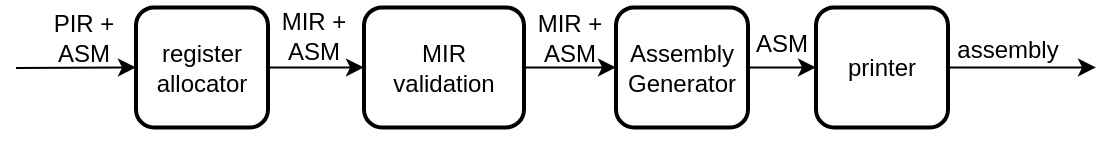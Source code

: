 <mxfile version="24.7.16">
  <diagram name="Page-1" id="4yuPq1jVvIQUZFLH6eEp">
    <mxGraphModel grid="1" page="1" gridSize="10" guides="1" tooltips="1" connect="1" arrows="1" fold="1" pageScale="1" pageWidth="827" pageHeight="1169" math="0" shadow="0">
      <root>
        <mxCell id="0" />
        <mxCell id="1" parent="0" />
        <mxCell id="wWpI_Fv0f4s5wUshHLj5-1" style="edgeStyle=orthogonalEdgeStyle;rounded=0;orthogonalLoop=1;jettySize=auto;html=1;exitX=1;exitY=0.5;exitDx=0;exitDy=0;entryX=0;entryY=0.5;entryDx=0;entryDy=0;" edge="1" parent="1" source="wWpI_Fv0f4s5wUshHLj5-2" target="wWpI_Fv0f4s5wUshHLj5-6">
          <mxGeometry relative="1" as="geometry">
            <mxPoint x="441" y="249" as="targetPoint" />
          </mxGeometry>
        </mxCell>
        <mxCell id="wWpI_Fv0f4s5wUshHLj5-2" value="register&lt;div&gt;allocator&lt;/div&gt;" style="rounded=1;whiteSpace=wrap;html=1;strokeWidth=2;fillColor=none;" vertex="1" parent="1">
          <mxGeometry x="220" y="218.71" width="66" height="60" as="geometry" />
        </mxCell>
        <mxCell id="wWpI_Fv0f4s5wUshHLj5-3" style="edgeStyle=orthogonalEdgeStyle;rounded=0;orthogonalLoop=1;jettySize=auto;html=1;exitX=0.5;exitY=1;exitDx=0;exitDy=0;" edge="1" parent="1" source="wWpI_Fv0f4s5wUshHLj5-2" target="wWpI_Fv0f4s5wUshHLj5-2">
          <mxGeometry relative="1" as="geometry" />
        </mxCell>
        <mxCell id="wWpI_Fv0f4s5wUshHLj5-5" style="edgeStyle=orthogonalEdgeStyle;rounded=0;orthogonalLoop=1;jettySize=auto;html=1;exitX=1;exitY=0.5;exitDx=0;exitDy=0;entryX=0;entryY=0.5;entryDx=0;entryDy=0;" edge="1" parent="1" source="wWpI_Fv0f4s5wUshHLj5-6" target="wWpI_Fv0f4s5wUshHLj5-10">
          <mxGeometry relative="1" as="geometry">
            <mxPoint x="500" y="249" as="targetPoint" />
          </mxGeometry>
        </mxCell>
        <mxCell id="wWpI_Fv0f4s5wUshHLj5-6" value="MIR&lt;div&gt;validation&lt;/div&gt;" style="rounded=1;whiteSpace=wrap;html=1;strokeWidth=2;fillColor=none;" vertex="1" parent="1">
          <mxGeometry x="334" y="218.71" width="80" height="60" as="geometry" />
        </mxCell>
        <mxCell id="wWpI_Fv0f4s5wUshHLj5-7" style="edgeStyle=orthogonalEdgeStyle;rounded=0;orthogonalLoop=1;jettySize=auto;html=1;exitX=0.5;exitY=1;exitDx=0;exitDy=0;" edge="1" parent="1" source="wWpI_Fv0f4s5wUshHLj5-6" target="wWpI_Fv0f4s5wUshHLj5-6">
          <mxGeometry relative="1" as="geometry" />
        </mxCell>
        <mxCell id="wWpI_Fv0f4s5wUshHLj5-8" value="MIR +&lt;div&gt;ASM&lt;/div&gt;" style="text;html=1;align=center;verticalAlign=middle;whiteSpace=wrap;rounded=0;" vertex="1" parent="1">
          <mxGeometry x="414" y="216" width="46" height="35" as="geometry" />
        </mxCell>
        <mxCell id="wWpI_Fv0f4s5wUshHLj5-9" style="edgeStyle=orthogonalEdgeStyle;rounded=0;orthogonalLoop=1;jettySize=auto;html=1;exitX=1;exitY=0.5;exitDx=0;exitDy=0;entryX=0;entryY=0.5;entryDx=0;entryDy=0;" edge="1" parent="1" source="wWpI_Fv0f4s5wUshHLj5-10" target="wWpI_Fv0f4s5wUshHLj5-16">
          <mxGeometry relative="1" as="geometry">
            <mxPoint x="570" y="249" as="targetPoint" />
          </mxGeometry>
        </mxCell>
        <mxCell id="wWpI_Fv0f4s5wUshHLj5-10" value="&lt;div&gt;Assembly&lt;/div&gt;&lt;div&gt;Generator&lt;/div&gt;" style="rounded=1;whiteSpace=wrap;html=1;strokeWidth=2;fillColor=none;" vertex="1" parent="1">
          <mxGeometry x="460" y="218.71" width="66" height="60" as="geometry" />
        </mxCell>
        <mxCell id="wWpI_Fv0f4s5wUshHLj5-11" value="ASM" style="text;html=1;align=center;verticalAlign=middle;whiteSpace=wrap;rounded=0;" vertex="1" parent="1">
          <mxGeometry x="528" y="222.42" width="30" height="30" as="geometry" />
        </mxCell>
        <mxCell id="wWpI_Fv0f4s5wUshHLj5-12" value="" style="endArrow=classic;html=1;rounded=0;entryX=0;entryY=0.5;entryDx=0;entryDy=0;" edge="1" parent="1" target="wWpI_Fv0f4s5wUshHLj5-2">
          <mxGeometry width="50" height="50" relative="1" as="geometry">
            <mxPoint x="160" y="249" as="sourcePoint" />
            <mxPoint x="440" y="384.93" as="targetPoint" />
          </mxGeometry>
        </mxCell>
        <mxCell id="wWpI_Fv0f4s5wUshHLj5-13" value="PIR +&lt;br&gt;ASM" style="text;html=1;align=center;verticalAlign=middle;whiteSpace=wrap;rounded=0;" vertex="1" parent="1">
          <mxGeometry x="176" y="218.5" width="36" height="30" as="geometry" />
        </mxCell>
        <mxCell id="wWpI_Fv0f4s5wUshHLj5-14" value="MIR +&lt;div&gt;ASM&lt;/div&gt;" style="text;html=1;align=center;verticalAlign=middle;whiteSpace=wrap;rounded=0;" vertex="1" parent="1">
          <mxGeometry x="286" y="215" width="46" height="35" as="geometry" />
        </mxCell>
        <mxCell id="wWpI_Fv0f4s5wUshHLj5-15" style="edgeStyle=orthogonalEdgeStyle;rounded=0;orthogonalLoop=1;jettySize=auto;html=1;exitX=1;exitY=0.5;exitDx=0;exitDy=0;" edge="1" parent="1" source="wWpI_Fv0f4s5wUshHLj5-16">
          <mxGeometry relative="1" as="geometry">
            <mxPoint x="700" y="248.71" as="targetPoint" />
          </mxGeometry>
        </mxCell>
        <mxCell id="wWpI_Fv0f4s5wUshHLj5-16" value="&lt;div&gt;printer&lt;/div&gt;" style="rounded=1;whiteSpace=wrap;html=1;strokeWidth=2;fillColor=none;" vertex="1" parent="1">
          <mxGeometry x="560" y="218.71" width="66" height="60" as="geometry" />
        </mxCell>
        <mxCell id="wWpI_Fv0f4s5wUshHLj5-17" value="assembly" style="text;html=1;align=center;verticalAlign=middle;whiteSpace=wrap;rounded=0;" vertex="1" parent="1">
          <mxGeometry x="626" y="225.42" width="60" height="30" as="geometry" />
        </mxCell>
      </root>
    </mxGraphModel>
  </diagram>
</mxfile>
